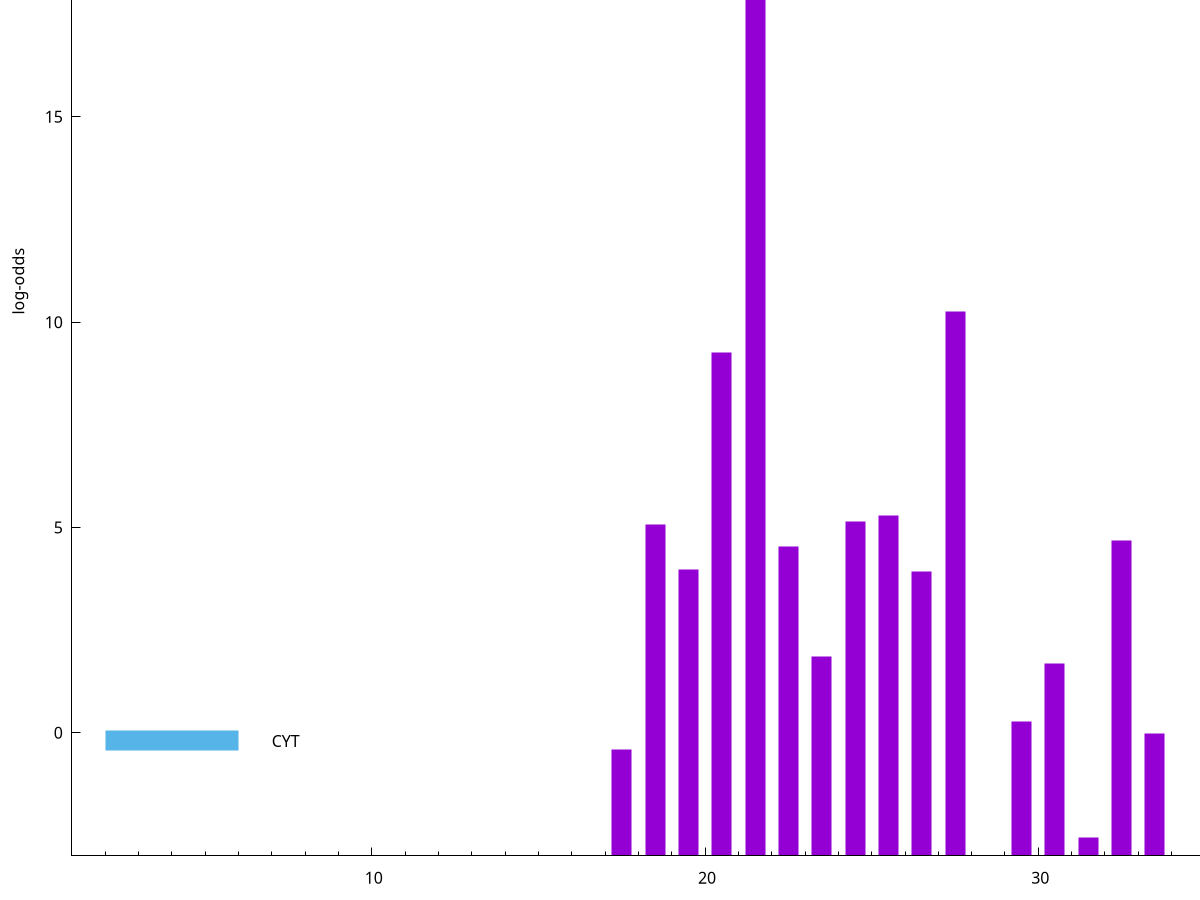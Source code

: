 set title "LipoP predictions for SRR3987128.gff"
set size 2., 1.4
set xrange [1:70] 
set mxtics 10
set yrange [-3:25]
set y2range [0:28]
set ylabel "log-odds"
set term postscript eps color solid "Helvetica" 30
set output "SRR3987128.gff60.eps"
set arrow from 2,20.4214 to 6,20.4214 nohead lt 1 lw 20
set label "SpI" at 7,20.4214
set arrow from 2,-0.200913 to 6,-0.200913 nohead lt 3 lw 20
set label "CYT" at 7,-0.200913
set arrow from 2,20.4214 to 6,20.4214 nohead lt 1 lw 20
set label "SpI" at 7,20.4214
# NOTE: The scores below are the log-odds scores with the threshold
# NOTE: subtracted (a hack to make gnuplot make the histogram all
# NOTE: look nice).
plot "-" axes x1y2 title "" with impulses lt 1 lw 20
21.500000 23.419300
27.500000 13.251100
20.500000 12.269340
25.500000 8.283450
24.500000 8.152480
18.500000 8.073560
32.500000 7.693770
22.500000 7.540200
19.500000 6.985320
26.500000 6.927740
23.500000 4.862880
30.500000 4.690500
29.500000 3.274971
33.500000 2.978036
17.500000 2.600776
31.500000 0.451960
e
exit
